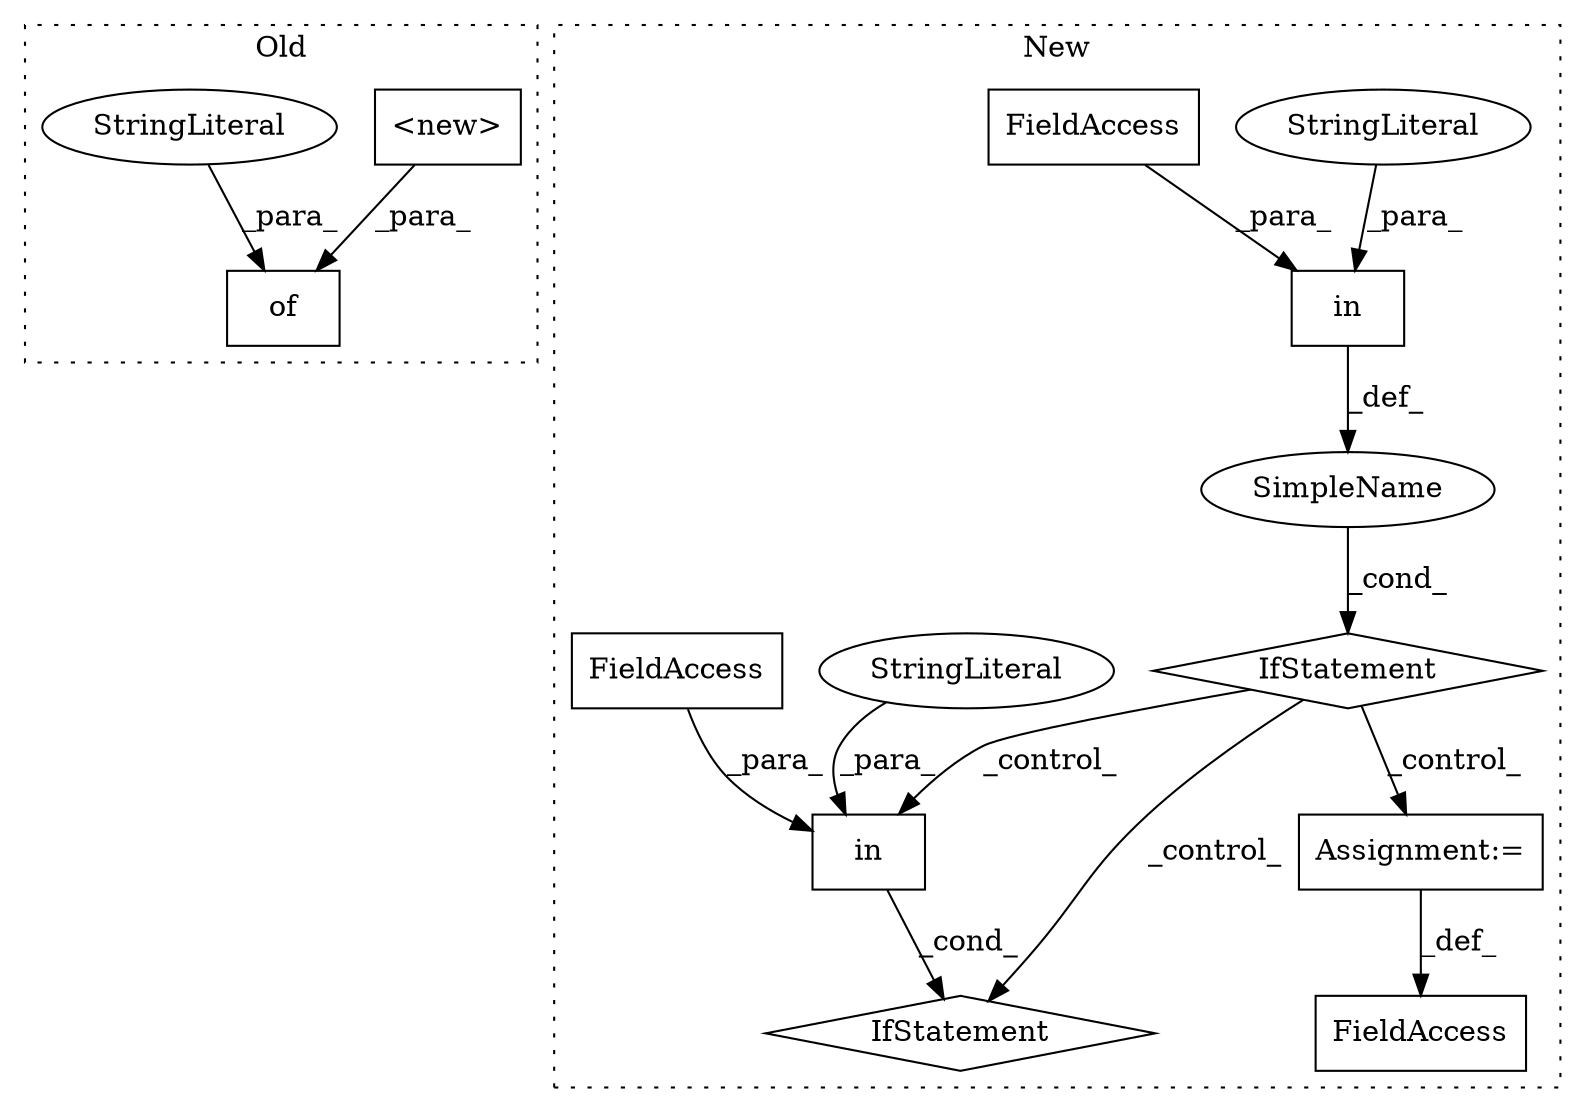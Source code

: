 digraph G {
subgraph cluster0 {
1 [label="<new>" a="14" s="2581" l="34" shape="box"];
12 [label="of" a="32" s="2566,2615" l="3,1" shape="box"];
13 [label="StringLiteral" a="45" s="2569" l="11" shape="ellipse"];
label = "Old";
style="dotted";
}
subgraph cluster1 {
2 [label="in" a="105" s="1803" l="27" shape="box"];
3 [label="IfStatement" a="25" s="1795,1830" l="8,2" shape="diamond"];
4 [label="StringLiteral" a="45" s="1803" l="13" shape="ellipse"];
5 [label="FieldAccess" a="22" s="1820" l="2" shape="box"];
6 [label="SimpleName" a="42" s="" l="" shape="ellipse"];
7 [label="Assignment:=" a="7" s="2114" l="1" shape="box"];
8 [label="in" a="105" s="1884" l="23" shape="box"];
9 [label="StringLiteral" a="45" s="1884" l="11" shape="ellipse"];
10 [label="FieldAccess" a="22" s="2098" l="16" shape="box"];
11 [label="FieldAccess" a="22" s="1899" l="8" shape="box"];
14 [label="IfStatement" a="25" s="1874,1907" l="10,2" shape="diamond"];
label = "New";
style="dotted";
}
1 -> 12 [label="_para_"];
2 -> 6 [label="_def_"];
3 -> 7 [label="_control_"];
3 -> 14 [label="_control_"];
3 -> 8 [label="_control_"];
4 -> 2 [label="_para_"];
5 -> 2 [label="_para_"];
6 -> 3 [label="_cond_"];
7 -> 10 [label="_def_"];
8 -> 14 [label="_cond_"];
9 -> 8 [label="_para_"];
11 -> 8 [label="_para_"];
13 -> 12 [label="_para_"];
}